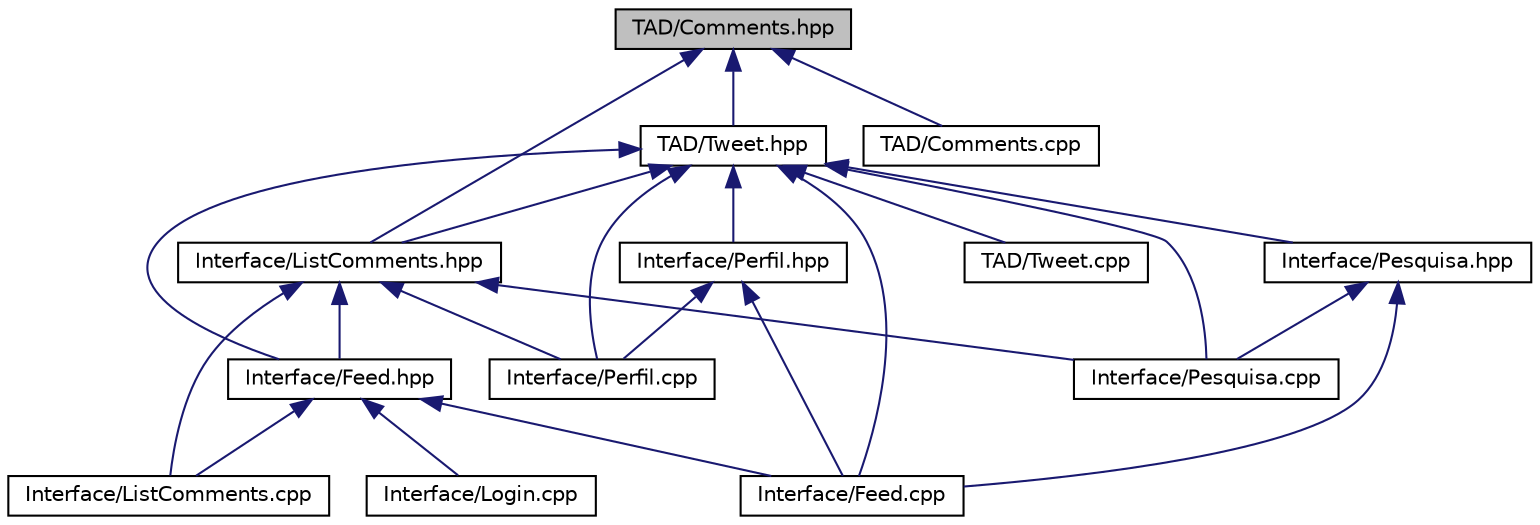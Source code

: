 digraph "TAD/Comments.hpp"
{
  edge [fontname="Helvetica",fontsize="10",labelfontname="Helvetica",labelfontsize="10"];
  node [fontname="Helvetica",fontsize="10",shape=record];
  Node11 [label="TAD/Comments.hpp",height=0.2,width=0.4,color="black", fillcolor="grey75", style="filled", fontcolor="black"];
  Node11 -> Node12 [dir="back",color="midnightblue",fontsize="10",style="solid"];
  Node12 [label="TAD/Tweet.hpp",height=0.2,width=0.4,color="black", fillcolor="white", style="filled",URL="$_tweet_8hpp.html"];
  Node12 -> Node13 [dir="back",color="midnightblue",fontsize="10",style="solid"];
  Node13 [label="Interface/ListComments.hpp",height=0.2,width=0.4,color="black", fillcolor="white", style="filled",URL="$_list_comments_8hpp.html"];
  Node13 -> Node14 [dir="back",color="midnightblue",fontsize="10",style="solid"];
  Node14 [label="Interface/Feed.hpp",height=0.2,width=0.4,color="black", fillcolor="white", style="filled",URL="$_feed_8hpp.html"];
  Node14 -> Node15 [dir="back",color="midnightblue",fontsize="10",style="solid"];
  Node15 [label="Interface/Feed.cpp",height=0.2,width=0.4,color="black", fillcolor="white", style="filled",URL="$_feed_8cpp.html"];
  Node14 -> Node16 [dir="back",color="midnightblue",fontsize="10",style="solid"];
  Node16 [label="Interface/ListComments.cpp",height=0.2,width=0.4,color="black", fillcolor="white", style="filled",URL="$_list_comments_8cpp.html"];
  Node14 -> Node17 [dir="back",color="midnightblue",fontsize="10",style="solid"];
  Node17 [label="Interface/Login.cpp",height=0.2,width=0.4,color="black", fillcolor="white", style="filled",URL="$_login_8cpp.html"];
  Node13 -> Node16 [dir="back",color="midnightblue",fontsize="10",style="solid"];
  Node13 -> Node18 [dir="back",color="midnightblue",fontsize="10",style="solid"];
  Node18 [label="Interface/Perfil.cpp",height=0.2,width=0.4,color="black", fillcolor="white", style="filled",URL="$_perfil_8cpp.html"];
  Node13 -> Node19 [dir="back",color="midnightblue",fontsize="10",style="solid"];
  Node19 [label="Interface/Pesquisa.cpp",height=0.2,width=0.4,color="black", fillcolor="white", style="filled",URL="$_pesquisa_8cpp.html"];
  Node12 -> Node14 [dir="back",color="midnightblue",fontsize="10",style="solid"];
  Node12 -> Node15 [dir="back",color="midnightblue",fontsize="10",style="solid"];
  Node12 -> Node20 [dir="back",color="midnightblue",fontsize="10",style="solid"];
  Node20 [label="Interface/Perfil.hpp",height=0.2,width=0.4,color="black", fillcolor="white", style="filled",URL="$_perfil_8hpp.html"];
  Node20 -> Node15 [dir="back",color="midnightblue",fontsize="10",style="solid"];
  Node20 -> Node18 [dir="back",color="midnightblue",fontsize="10",style="solid"];
  Node12 -> Node21 [dir="back",color="midnightblue",fontsize="10",style="solid"];
  Node21 [label="Interface/Pesquisa.hpp",height=0.2,width=0.4,color="black", fillcolor="white", style="filled",URL="$_pesquisa_8hpp.html"];
  Node21 -> Node15 [dir="back",color="midnightblue",fontsize="10",style="solid"];
  Node21 -> Node19 [dir="back",color="midnightblue",fontsize="10",style="solid"];
  Node12 -> Node18 [dir="back",color="midnightblue",fontsize="10",style="solid"];
  Node12 -> Node19 [dir="back",color="midnightblue",fontsize="10",style="solid"];
  Node12 -> Node22 [dir="back",color="midnightblue",fontsize="10",style="solid"];
  Node22 [label="TAD/Tweet.cpp",height=0.2,width=0.4,color="black", fillcolor="white", style="filled",URL="$_tweet_8cpp.html"];
  Node11 -> Node13 [dir="back",color="midnightblue",fontsize="10",style="solid"];
  Node11 -> Node23 [dir="back",color="midnightblue",fontsize="10",style="solid"];
  Node23 [label="TAD/Comments.cpp",height=0.2,width=0.4,color="black", fillcolor="white", style="filled",URL="$_comments_8cpp.html"];
}
